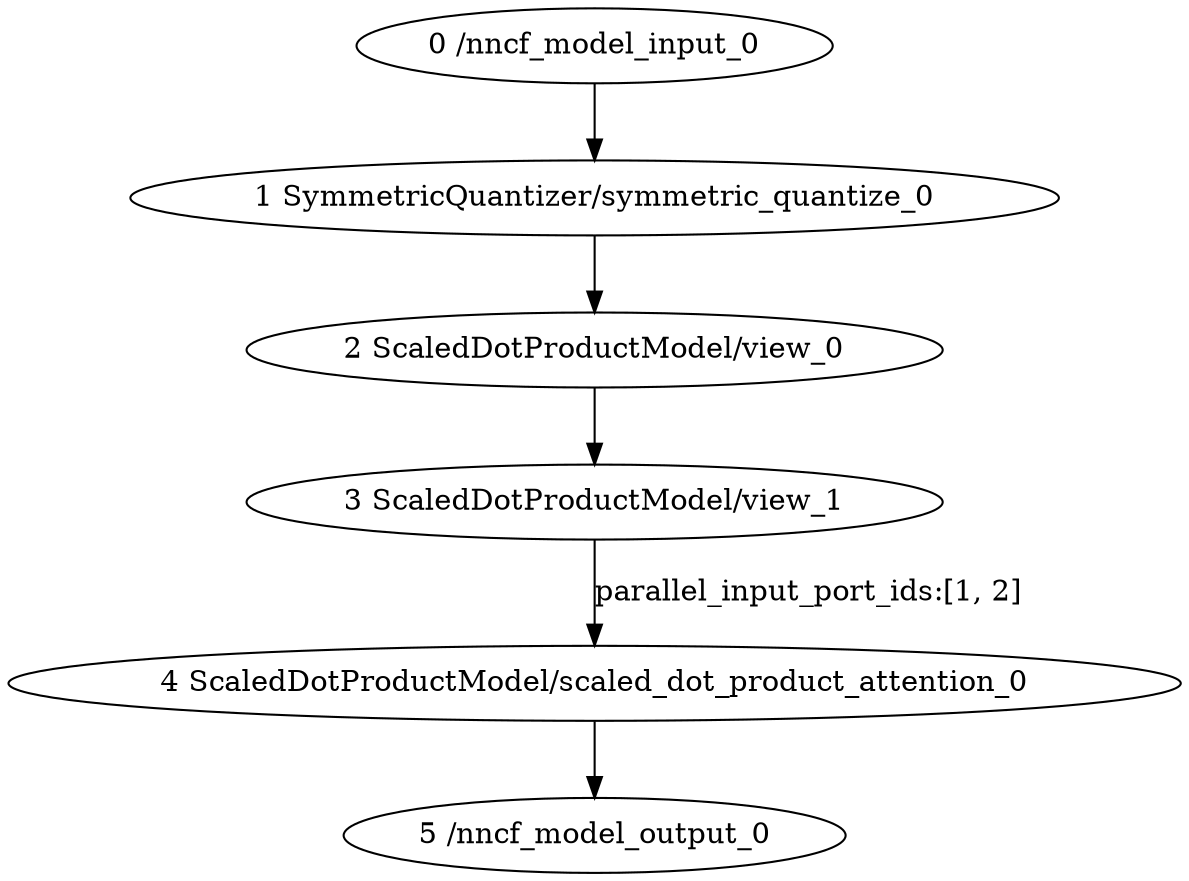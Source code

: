 strict digraph  {
"0 /nncf_model_input_0" [id=0, type=nncf_model_input];
"1 SymmetricQuantizer/symmetric_quantize_0" [id=1, type=symmetric_quantize];
"2 ScaledDotProductModel/view_0" [id=2, type=view];
"3 ScaledDotProductModel/view_1" [id=3, type=view];
"4 ScaledDotProductModel/scaled_dot_product_attention_0" [id=4, type=scaled_dot_product_attention];
"5 /nncf_model_output_0" [id=5, type=nncf_model_output];
"0 /nncf_model_input_0" -> "1 SymmetricQuantizer/symmetric_quantize_0";
"1 SymmetricQuantizer/symmetric_quantize_0" -> "2 ScaledDotProductModel/view_0";
"2 ScaledDotProductModel/view_0" -> "3 ScaledDotProductModel/view_1";
"3 ScaledDotProductModel/view_1" -> "4 ScaledDotProductModel/scaled_dot_product_attention_0"  [label="parallel_input_port_ids:[1, 2]"];
"4 ScaledDotProductModel/scaled_dot_product_attention_0" -> "5 /nncf_model_output_0";
}
